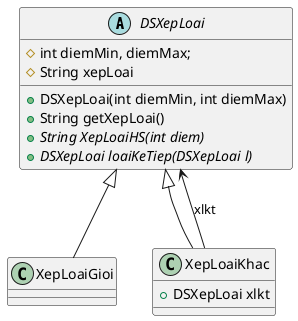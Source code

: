 @startuml
'https://plantuml.com/class-diagram

abstract DSXepLoai{
    # int diemMin, diemMax;
    # String xepLoai
    + DSXepLoai(int diemMin, int diemMax)
    + String getXepLoai()
    + {abstract} String XepLoaiHS(int diem)
    + {abstract} DSXepLoai loaiKeTiep(DSXepLoai l)
}

class XepLoaiGioi extends DSXepLoai{

}

class XepLoaiKhac extends DSXepLoai{
    + DSXepLoai xlkt
}

XepLoaiKhac --> DSXepLoai: xlkt
@enduml